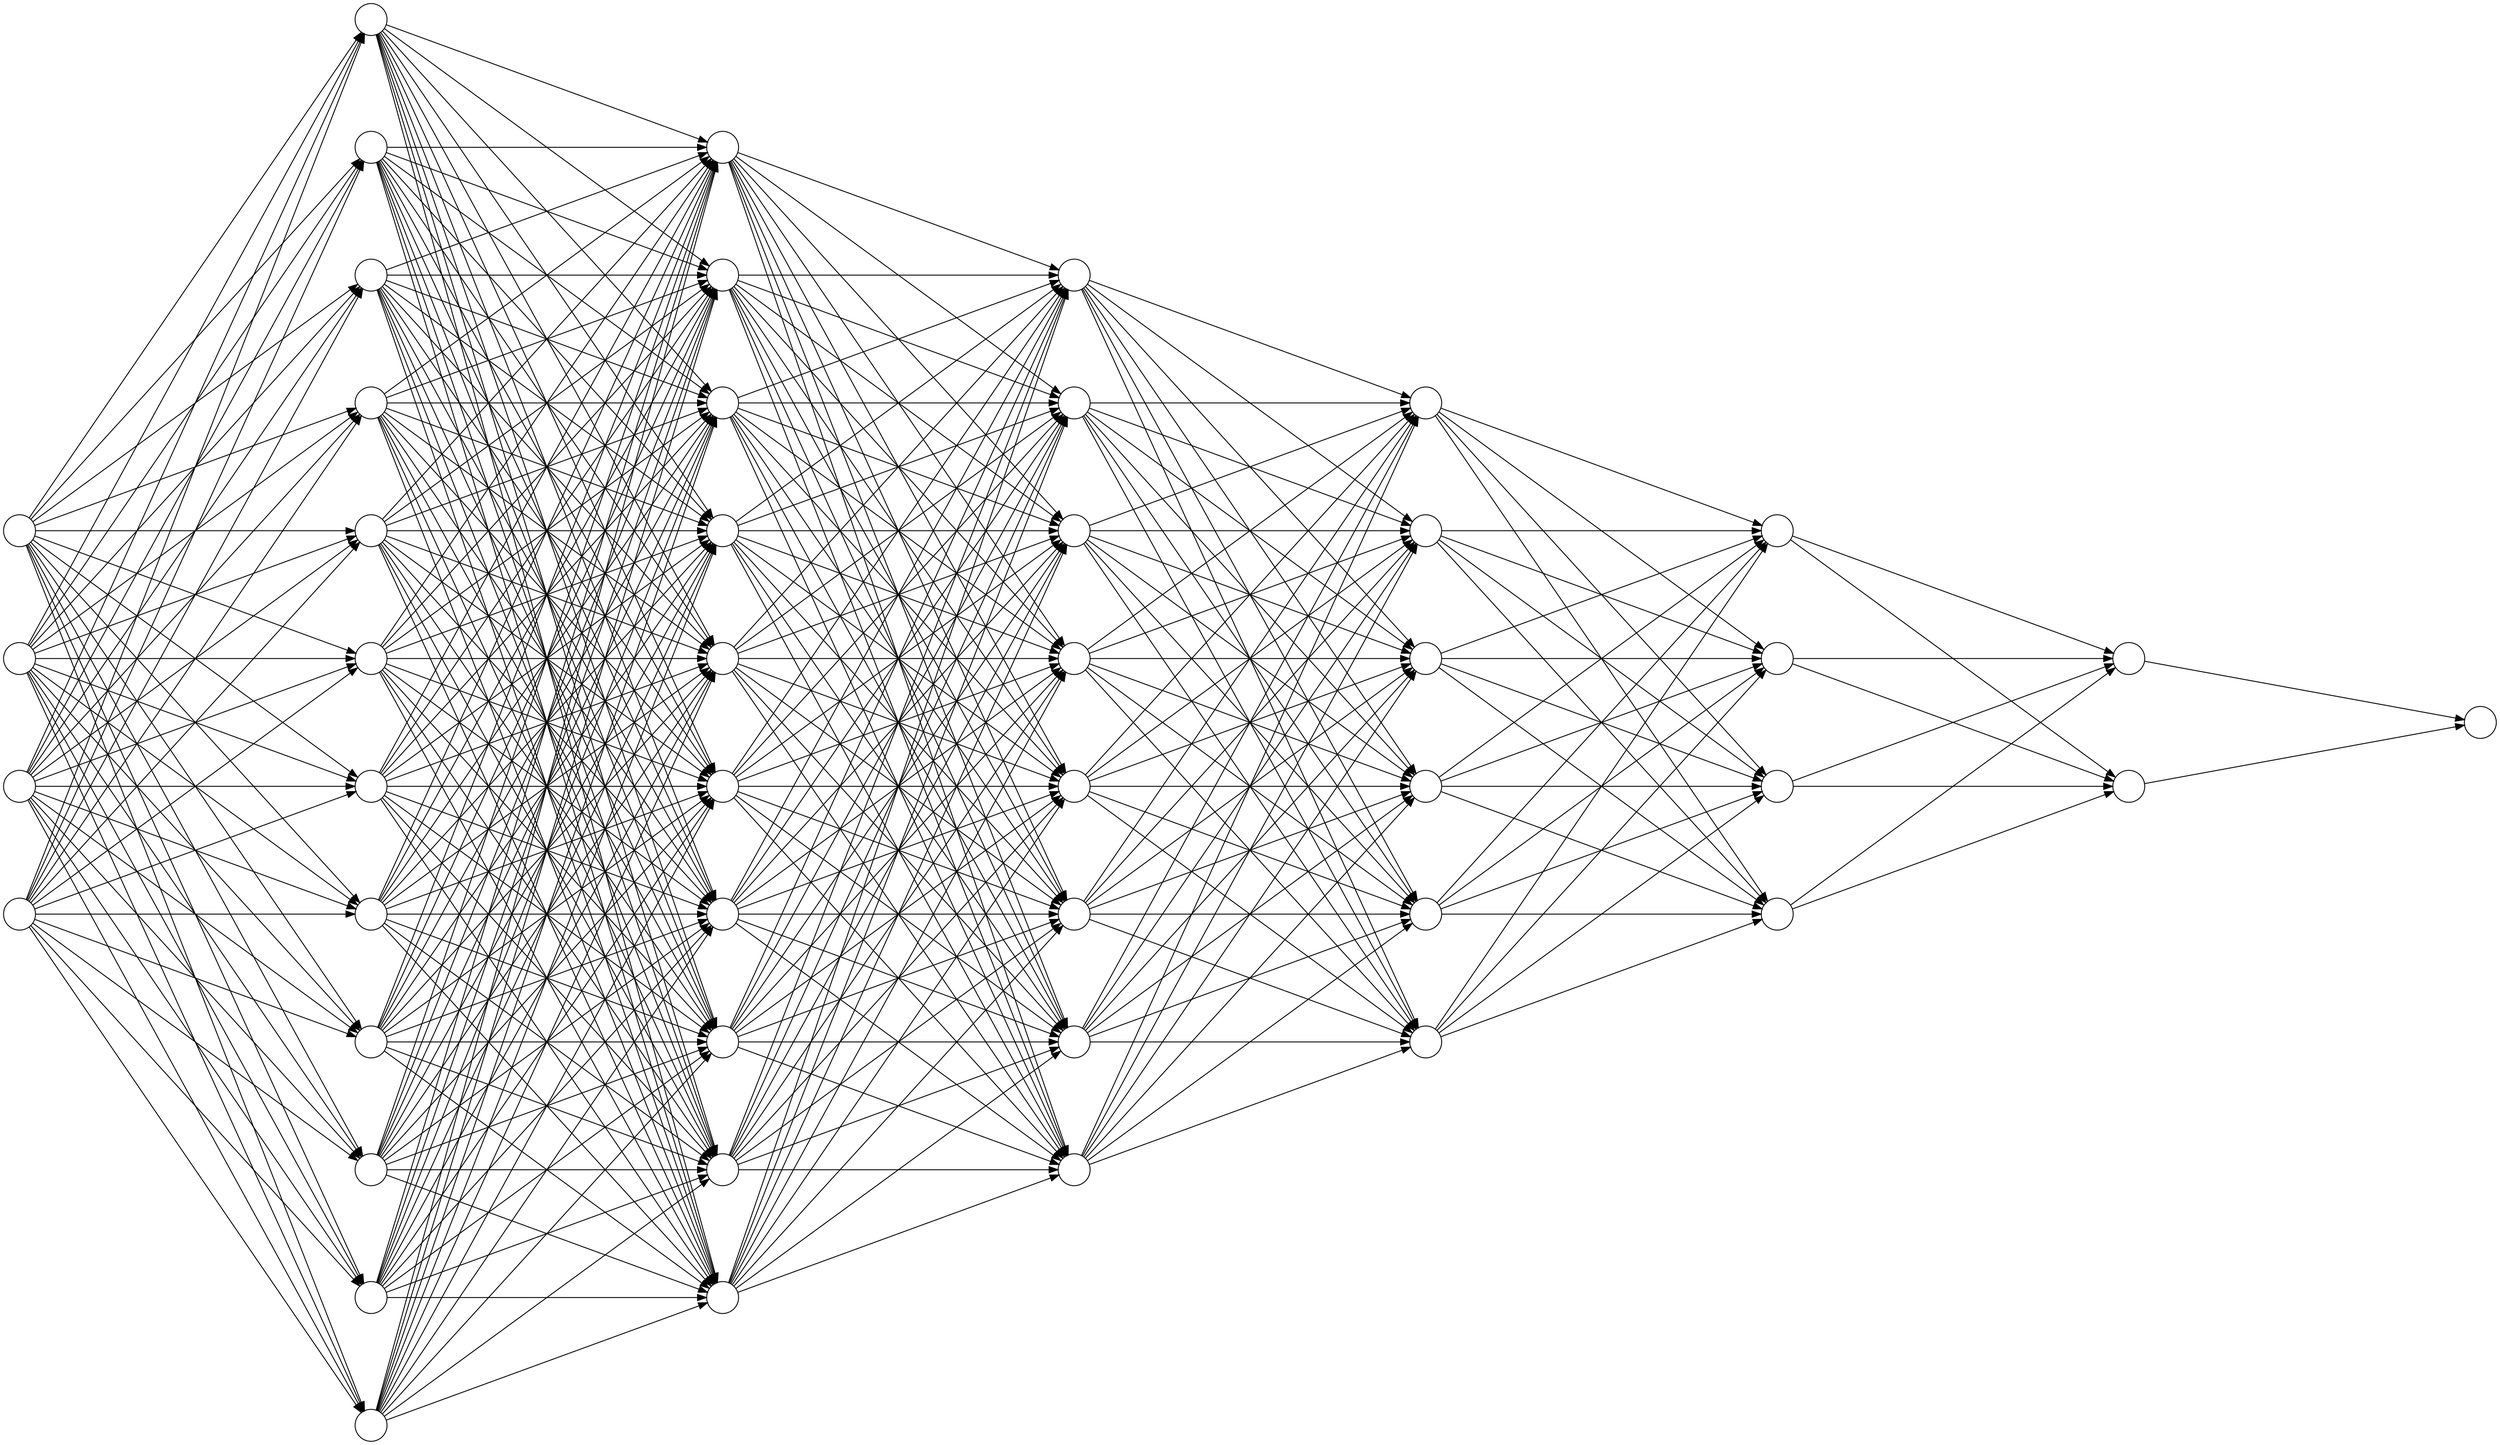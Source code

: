 digraph G {
    node[shape = circle, label=""];
    rankdir=LR;
   graph [ nodesep="1.5", ranksep="5"]
   
{ rank = same; e1; e2; e3; e4; }
{ rank = same; r01; r02; r03; r04; r05; r06; r07; r08; r09; r10; r11; r12; }

  e1 -> r01
  e1 -> r02
  e1 -> r03
  e1 -> r04
  e1 -> r05
  e1 -> r06
  e1 -> r07
  e1 -> r08
  e1 -> r09
  e1 -> r10
  e1 -> r11
  e1 -> r12
  
  e2 -> r01
    e2 -> r02
    e2 -> r03
    e2 -> r04
    e2 -> r05
    e2 -> r06
    e2 -> r07
    e2 -> r08
    e2 -> r09
    e2 -> r10
    e2 -> r11
    e2 -> r12

e3 -> r01
e3 -> r02
e3 -> r03
e3 -> r04
e3 -> r05
e3 -> r06
e3 -> r07
e3 -> r08
e3 -> r09
e3 -> r10
e3 -> r11
e3 -> r12

e4 -> r01
e4 -> r02
e4 -> r03
e4 -> r04
e4 -> r05
e4 -> r06
e4 -> r07
e4 -> r08
e4 -> r09
e4 -> r10
e4 -> r11
e4 -> r12

r01 -> c20
r01 -> c21
r01 -> c22
r01 -> c23
r01 -> c24
r01 -> c25
r01 -> c26
r01 -> c27
r01 -> c28
r01 -> c29

r02 -> c20
r02 -> c21
r02 -> c22
r02 -> c23
r02 -> c24
r02 -> c25
r02 -> c26
r02 -> c27
r02 -> c28
r02 -> c29

r03 -> c20
r03 -> c21
r03 -> c22
r03 -> c23
r03 -> c24
r03 -> c25
r03 -> c26
r03 -> c27
r03 -> c28
r03 -> c29

r04 -> c20
r04 -> c21
r04 -> c22
r04 -> c23
r04 -> c24
r04 -> c25
r04 -> c26
r04 -> c27
r04 -> c28
r04 -> c29

r05 -> c20
r05 -> c21
r05 -> c22
r05 -> c23
r05 -> c24
r05 -> c25
r05 -> c26
r05 -> c27
r05 -> c28
r05 -> c29

r06 -> c20
r06 -> c21
r06 -> c22
r06 -> c23
r06 -> c24
r06 -> c25
r06 -> c26
r06 -> c27
r06 -> c28
r06 -> c29

r07 -> c20
r07 -> c21
r07 -> c22
r07 -> c23
r07 -> c24
r07 -> c25
r07 -> c26
r07 -> c27
r07 -> c28
r07 -> c29

r08 -> c20
r08 -> c21
r08 -> c22
r08 -> c23
r08 -> c24
r08 -> c25
r08 -> c26
r08 -> c27
r08 -> c28
r08 -> c29

r09 -> c20
r09 -> c21
r09 -> c22
r09 -> c23
r09 -> c24
r09 -> c25
r09 -> c26
r09 -> c27
r09 -> c28
r09 -> c29

r10 -> c20
r10 -> c21
r10 -> c22
r10 -> c23
r10 -> c24
r10 -> c25
r10 -> c26
r10 -> c27
r10 -> c28
r10 -> c29

r11 -> c20
r11 -> c21
r11 -> c22
r11 -> c23
r11 -> c24
r11 -> c25
r11 -> c26
r11 -> c27
r11 -> c28
r11 -> c29

r12 -> c20
r12 -> c21
r12 -> c22
r12 -> c23
r12 -> c24
r12 -> c25
r12 -> c26
r12 -> c27
r12 -> c28
r12 -> c29

c20 -> c30
c20 -> c31
c20 -> c32
c20 -> c33
c20 -> c34
c20 -> c35
c20 -> c36
c20 -> c37


c21 -> c30
c21 -> c31
c21 -> c32
c21 -> c33
c21 -> c34
c21 -> c35
c21 -> c36
c21 -> c37


c22 -> c30
c22 -> c31
c22 -> c32
c22 -> c33
c22 -> c34
c22 -> c35
c22 -> c36
c22 -> c37

c23 -> c30
c23 -> c31
c23 -> c32
c23 -> c33
c23 -> c34
c23 -> c35
c23 -> c36
c23 -> c37


c24 -> c30
c24 -> c31
c24 -> c32
c24 -> c33
c24 -> c34
c24 -> c35
c24 -> c36
c24 -> c37

c25 -> c30
c25 -> c31
c25 -> c32
c25 -> c33
c25 -> c34
c25 -> c35
c25 -> c36
c25 -> c37

c26 -> c30
c26 -> c31
c26 -> c32
c26 -> c33
c26 -> c34
c26 -> c35
c26 -> c36
c26 -> c37


c27 -> c30
c27 -> c31
c27 -> c32
c27 -> c33
c27 -> c34
c27 -> c35
c27 -> c36
c27 -> c37


c28 -> c30
c28 -> c31
c28 -> c32
c28 -> c33
c28 -> c34
c28 -> c35
c28 -> c36
c28 -> c37


c29 -> c30
c29 -> c31
c29 -> c32
c29 -> c33
c29 -> c34
c29 -> c35
c29 -> c36
c29 -> c37



c30 -> c40
c30 -> c41
c30 -> c42
c30 -> c43
c30 -> c44
c30 -> c45


c31 -> c40
c31 -> c41
c31 -> c42
c31 -> c43
c31 -> c44
c31 -> c45



c32 -> c40
c32 -> c41
c32 -> c42
c32 -> c43
c32 -> c44
c32 -> c45


c33 -> c40
c33 -> c41
c33 -> c42
c33 -> c43
c33 -> c44
c33 -> c45



c34 -> c40
c34 -> c41
c34 -> c42
c34 -> c43
c34 -> c44
c34 -> c45


c35 -> c40
c35 -> c41
c35 -> c42
c35 -> c43
c35 -> c44
c35 -> c45


c36 -> c40
c36 -> c41
c36 -> c42
c36 -> c43
c36 -> c44
c36 -> c45



c37 -> c40
c37 -> c41
c37 -> c42
c37 -> c43
c37 -> c44
c37 -> c45

c40 -> c50
c40 -> c51
c40 -> c52
c40 -> c53


c41 -> c50
c41 -> c51
c41 -> c52
c41 -> c53


c42 -> c50
c42 -> c51
c42 -> c52
c42 -> c53


c43 -> c50
c43 -> c51
c43 -> c52
c43 -> c53


c44 -> c50
c44 -> c51
c44 -> c52
c44 -> c53

c45 -> c50
c45 -> c51
c45 -> c52
c45 -> c53

c50 -> c60
c50 -> c61

c51 -> c60
c51 -> c61

c52 -> c60
c52 -> c61

c53 -> c60
c53 -> c61

c60 -> c70


c61 -> c70

}